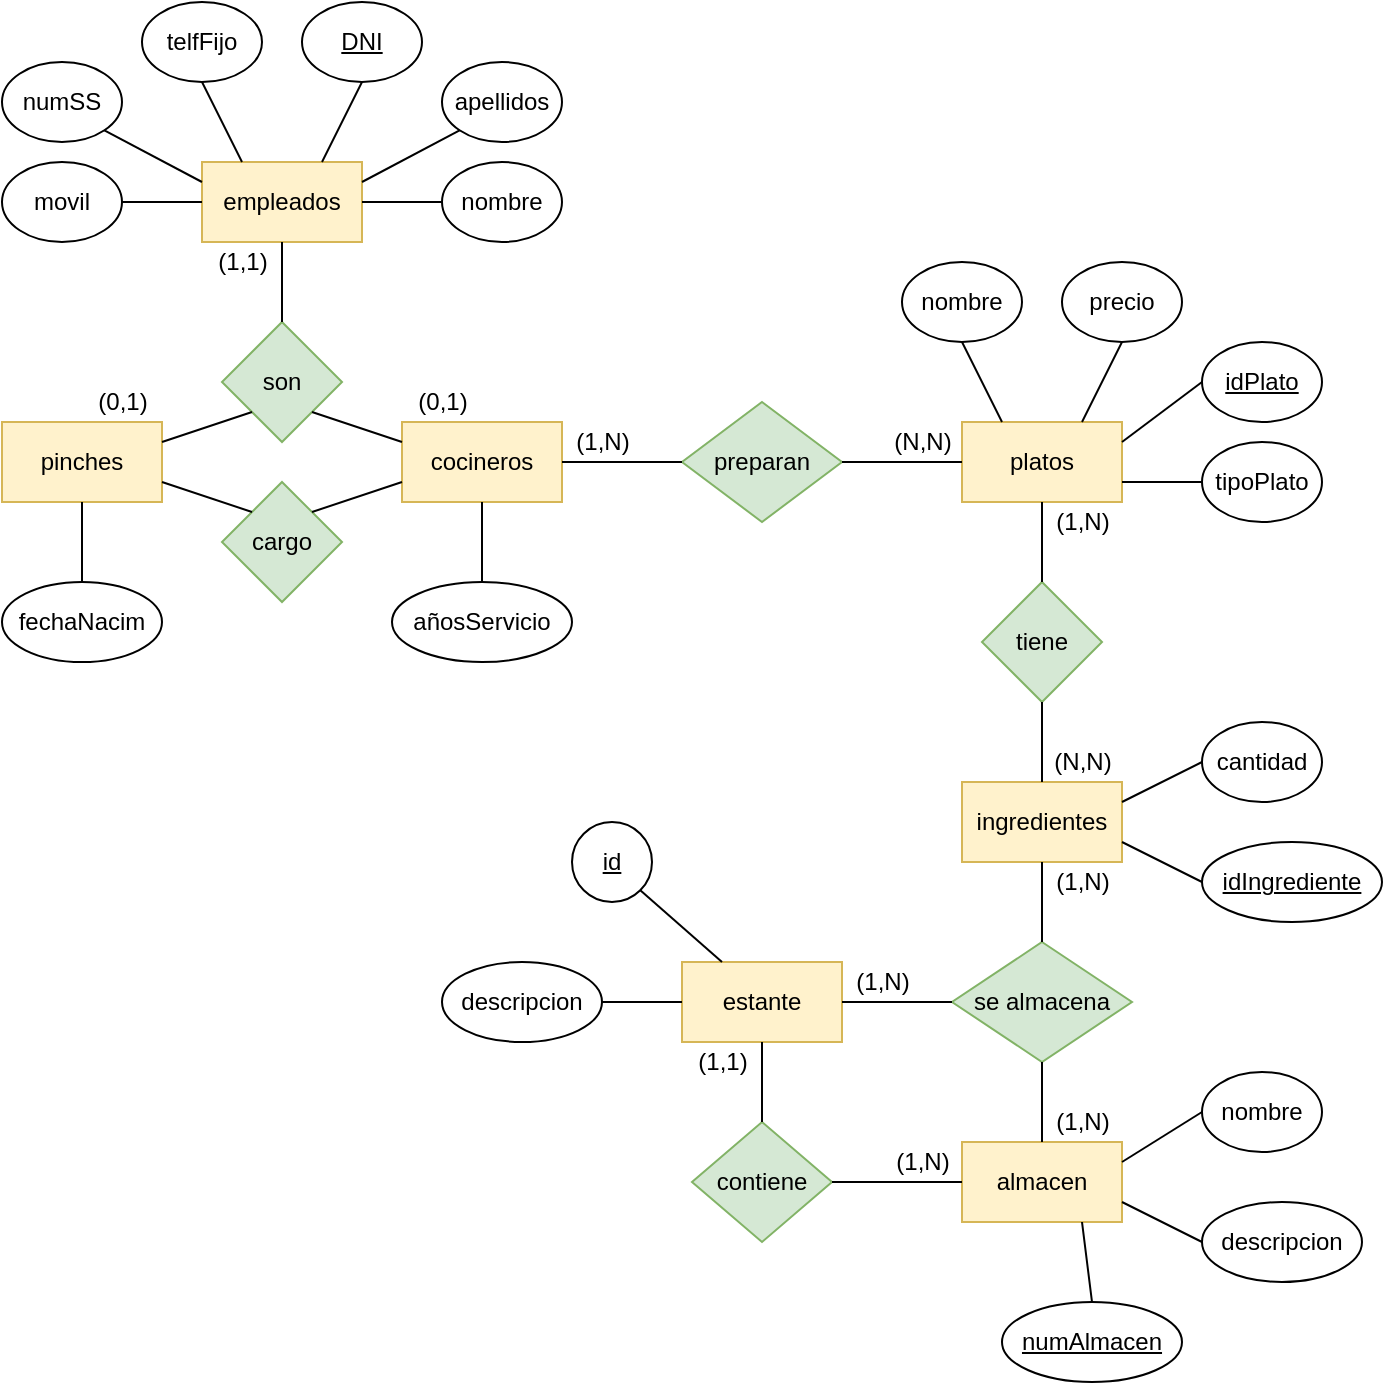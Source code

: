 <mxfile version="16.5.2" type="device"><diagram id="JXHUliyn7Pz3vxvHYBXT" name="Page-1"><mxGraphModel dx="1422" dy="762" grid="1" gridSize="10" guides="1" tooltips="1" connect="1" arrows="1" fold="1" page="1" pageScale="1" pageWidth="827" pageHeight="1169" math="0" shadow="0"><root><mxCell id="0"/><mxCell id="1" parent="0"/><mxCell id="u6jfMNRsYgIMuHqeuebQ-54" value="empleados" style="rounded=0;whiteSpace=wrap;html=1;fillColor=#fff2cc;strokeColor=#d6b656;" vertex="1" parent="1"><mxGeometry x="140" y="110" width="80" height="40" as="geometry"/></mxCell><mxCell id="u6jfMNRsYgIMuHqeuebQ-55" value="pinches" style="rounded=0;whiteSpace=wrap;html=1;fillColor=#fff2cc;strokeColor=#d6b656;" vertex="1" parent="1"><mxGeometry x="40" y="240" width="80" height="40" as="geometry"/></mxCell><mxCell id="u6jfMNRsYgIMuHqeuebQ-56" value="cocineros" style="rounded=0;whiteSpace=wrap;html=1;fillColor=#fff2cc;strokeColor=#d6b656;" vertex="1" parent="1"><mxGeometry x="240" y="240" width="80" height="40" as="geometry"/></mxCell><mxCell id="u6jfMNRsYgIMuHqeuebQ-57" value="platos" style="rounded=0;whiteSpace=wrap;html=1;fillColor=#fff2cc;strokeColor=#d6b656;" vertex="1" parent="1"><mxGeometry x="520" y="240" width="80" height="40" as="geometry"/></mxCell><mxCell id="u6jfMNRsYgIMuHqeuebQ-58" value="ingredientes" style="rounded=0;whiteSpace=wrap;html=1;fillColor=#fff2cc;strokeColor=#d6b656;" vertex="1" parent="1"><mxGeometry x="520" y="420" width="80" height="40" as="geometry"/></mxCell><mxCell id="u6jfMNRsYgIMuHqeuebQ-59" value="almacen" style="rounded=0;whiteSpace=wrap;html=1;fillColor=#fff2cc;strokeColor=#d6b656;" vertex="1" parent="1"><mxGeometry x="520" y="600" width="80" height="40" as="geometry"/></mxCell><mxCell id="u6jfMNRsYgIMuHqeuebQ-60" value="estante" style="rounded=0;whiteSpace=wrap;html=1;fillColor=#fff2cc;strokeColor=#d6b656;" vertex="1" parent="1"><mxGeometry x="380" y="510" width="80" height="40" as="geometry"/></mxCell><mxCell id="u6jfMNRsYgIMuHqeuebQ-61" value="&lt;u&gt;DNI&lt;/u&gt;" style="ellipse;whiteSpace=wrap;html=1;" vertex="1" parent="1"><mxGeometry x="190" y="30" width="60" height="40" as="geometry"/></mxCell><mxCell id="u6jfMNRsYgIMuHqeuebQ-62" value="nombre" style="ellipse;whiteSpace=wrap;html=1;" vertex="1" parent="1"><mxGeometry x="260" y="110" width="60" height="40" as="geometry"/></mxCell><mxCell id="u6jfMNRsYgIMuHqeuebQ-63" value="apellidos" style="ellipse;whiteSpace=wrap;html=1;" vertex="1" parent="1"><mxGeometry x="260" y="60" width="60" height="40" as="geometry"/></mxCell><mxCell id="u6jfMNRsYgIMuHqeuebQ-64" value="telfFijo" style="ellipse;whiteSpace=wrap;html=1;" vertex="1" parent="1"><mxGeometry x="110" y="30" width="60" height="40" as="geometry"/></mxCell><mxCell id="u6jfMNRsYgIMuHqeuebQ-65" value="numSS" style="ellipse;whiteSpace=wrap;html=1;" vertex="1" parent="1"><mxGeometry x="40" y="60" width="60" height="40" as="geometry"/></mxCell><mxCell id="u6jfMNRsYgIMuHqeuebQ-66" value="movil" style="ellipse;whiteSpace=wrap;html=1;" vertex="1" parent="1"><mxGeometry x="40" y="110" width="60" height="40" as="geometry"/></mxCell><mxCell id="u6jfMNRsYgIMuHqeuebQ-67" value="son" style="rhombus;whiteSpace=wrap;html=1;fillColor=#d5e8d4;strokeColor=#82b366;" vertex="1" parent="1"><mxGeometry x="150" y="190" width="60" height="60" as="geometry"/></mxCell><mxCell id="u6jfMNRsYgIMuHqeuebQ-68" value="cargo" style="rhombus;whiteSpace=wrap;html=1;fillColor=#d5e8d4;strokeColor=#82b366;" vertex="1" parent="1"><mxGeometry x="150" y="270" width="60" height="60" as="geometry"/></mxCell><mxCell id="u6jfMNRsYgIMuHqeuebQ-69" value="preparan" style="rhombus;whiteSpace=wrap;html=1;fillColor=#d5e8d4;strokeColor=#82b366;" vertex="1" parent="1"><mxGeometry x="380" y="230" width="80" height="60" as="geometry"/></mxCell><mxCell id="u6jfMNRsYgIMuHqeuebQ-70" value="tiene" style="rhombus;whiteSpace=wrap;html=1;fillColor=#d5e8d4;strokeColor=#82b366;" vertex="1" parent="1"><mxGeometry x="530" y="320" width="60" height="60" as="geometry"/></mxCell><mxCell id="u6jfMNRsYgIMuHqeuebQ-71" value="se almacena" style="rhombus;whiteSpace=wrap;html=1;fillColor=#d5e8d4;strokeColor=#82b366;" vertex="1" parent="1"><mxGeometry x="515" y="500" width="90" height="60" as="geometry"/></mxCell><mxCell id="u6jfMNRsYgIMuHqeuebQ-72" value="contiene" style="rhombus;whiteSpace=wrap;html=1;fillColor=#d5e8d4;strokeColor=#82b366;" vertex="1" parent="1"><mxGeometry x="385" y="590" width="70" height="60" as="geometry"/></mxCell><mxCell id="u6jfMNRsYgIMuHqeuebQ-73" value="fechaNacim" style="ellipse;whiteSpace=wrap;html=1;" vertex="1" parent="1"><mxGeometry x="40" y="320" width="80" height="40" as="geometry"/></mxCell><mxCell id="u6jfMNRsYgIMuHqeuebQ-74" value="añosServicio" style="ellipse;whiteSpace=wrap;html=1;" vertex="1" parent="1"><mxGeometry x="235" y="320" width="90" height="40" as="geometry"/></mxCell><mxCell id="u6jfMNRsYgIMuHqeuebQ-75" value="" style="endArrow=none;html=1;rounded=0;entryX=0.5;entryY=1;entryDx=0;entryDy=0;exitX=0.75;exitY=0;exitDx=0;exitDy=0;" edge="1" parent="1" source="u6jfMNRsYgIMuHqeuebQ-54" target="u6jfMNRsYgIMuHqeuebQ-61"><mxGeometry width="50" height="50" relative="1" as="geometry"><mxPoint x="470" y="150" as="sourcePoint"/><mxPoint x="520" y="100" as="targetPoint"/></mxGeometry></mxCell><mxCell id="u6jfMNRsYgIMuHqeuebQ-76" value="" style="endArrow=none;html=1;rounded=0;entryX=0.5;entryY=1;entryDx=0;entryDy=0;exitX=0.25;exitY=0;exitDx=0;exitDy=0;" edge="1" parent="1" source="u6jfMNRsYgIMuHqeuebQ-54" target="u6jfMNRsYgIMuHqeuebQ-64"><mxGeometry width="50" height="50" relative="1" as="geometry"><mxPoint x="210" y="120" as="sourcePoint"/><mxPoint x="230" y="80" as="targetPoint"/></mxGeometry></mxCell><mxCell id="u6jfMNRsYgIMuHqeuebQ-77" value="" style="endArrow=none;html=1;rounded=0;entryX=0;entryY=0.25;entryDx=0;entryDy=0;exitX=1;exitY=1;exitDx=0;exitDy=0;" edge="1" parent="1" source="u6jfMNRsYgIMuHqeuebQ-65" target="u6jfMNRsYgIMuHqeuebQ-54"><mxGeometry width="50" height="50" relative="1" as="geometry"><mxPoint x="220" y="130" as="sourcePoint"/><mxPoint x="240" y="90" as="targetPoint"/></mxGeometry></mxCell><mxCell id="u6jfMNRsYgIMuHqeuebQ-78" value="" style="endArrow=none;html=1;rounded=0;entryX=1;entryY=0.5;entryDx=0;entryDy=0;exitX=0;exitY=0.5;exitDx=0;exitDy=0;" edge="1" parent="1" source="u6jfMNRsYgIMuHqeuebQ-54" target="u6jfMNRsYgIMuHqeuebQ-66"><mxGeometry width="50" height="50" relative="1" as="geometry"><mxPoint x="230" y="140" as="sourcePoint"/><mxPoint x="250" y="100" as="targetPoint"/></mxGeometry></mxCell><mxCell id="u6jfMNRsYgIMuHqeuebQ-79" value="" style="endArrow=none;html=1;rounded=0;entryX=0;entryY=1;entryDx=0;entryDy=0;exitX=1;exitY=0.25;exitDx=0;exitDy=0;" edge="1" parent="1" source="u6jfMNRsYgIMuHqeuebQ-54" target="u6jfMNRsYgIMuHqeuebQ-63"><mxGeometry width="50" height="50" relative="1" as="geometry"><mxPoint x="240" y="150" as="sourcePoint"/><mxPoint x="260" y="110" as="targetPoint"/></mxGeometry></mxCell><mxCell id="u6jfMNRsYgIMuHqeuebQ-80" value="" style="endArrow=none;html=1;rounded=0;entryX=0;entryY=0.5;entryDx=0;entryDy=0;exitX=1;exitY=0.5;exitDx=0;exitDy=0;" edge="1" parent="1" source="u6jfMNRsYgIMuHqeuebQ-54" target="u6jfMNRsYgIMuHqeuebQ-62"><mxGeometry width="50" height="50" relative="1" as="geometry"><mxPoint x="250" y="160" as="sourcePoint"/><mxPoint x="270" y="120" as="targetPoint"/></mxGeometry></mxCell><mxCell id="u6jfMNRsYgIMuHqeuebQ-81" value="" style="endArrow=none;html=1;rounded=0;entryX=0.5;entryY=1;entryDx=0;entryDy=0;exitX=0.5;exitY=0;exitDx=0;exitDy=0;" edge="1" parent="1" source="u6jfMNRsYgIMuHqeuebQ-67" target="u6jfMNRsYgIMuHqeuebQ-54"><mxGeometry width="50" height="50" relative="1" as="geometry"><mxPoint x="260" y="170" as="sourcePoint"/><mxPoint x="280" y="130" as="targetPoint"/></mxGeometry></mxCell><mxCell id="u6jfMNRsYgIMuHqeuebQ-82" value="(1,1)" style="text;html=1;align=center;verticalAlign=middle;resizable=0;points=[];autosize=1;strokeColor=none;fillColor=none;" vertex="1" parent="1"><mxGeometry x="140" y="150" width="40" height="20" as="geometry"/></mxCell><mxCell id="u6jfMNRsYgIMuHqeuebQ-83" value="" style="endArrow=none;html=1;rounded=0;entryX=0;entryY=0.25;entryDx=0;entryDy=0;exitX=1;exitY=1;exitDx=0;exitDy=0;" edge="1" parent="1" source="u6jfMNRsYgIMuHqeuebQ-67" target="u6jfMNRsYgIMuHqeuebQ-56"><mxGeometry width="50" height="50" relative="1" as="geometry"><mxPoint x="270" y="180" as="sourcePoint"/><mxPoint x="290" y="140" as="targetPoint"/></mxGeometry></mxCell><mxCell id="u6jfMNRsYgIMuHqeuebQ-84" value="" style="endArrow=none;html=1;rounded=0;entryX=0;entryY=1;entryDx=0;entryDy=0;exitX=1;exitY=0.25;exitDx=0;exitDy=0;" edge="1" parent="1" source="u6jfMNRsYgIMuHqeuebQ-55" target="u6jfMNRsYgIMuHqeuebQ-67"><mxGeometry width="50" height="50" relative="1" as="geometry"><mxPoint x="280" y="190" as="sourcePoint"/><mxPoint x="300" y="150" as="targetPoint"/></mxGeometry></mxCell><mxCell id="u6jfMNRsYgIMuHqeuebQ-85" value="" style="endArrow=none;html=1;rounded=0;entryX=1;entryY=0.75;entryDx=0;entryDy=0;exitX=0;exitY=0;exitDx=0;exitDy=0;" edge="1" parent="1" source="u6jfMNRsYgIMuHqeuebQ-68" target="u6jfMNRsYgIMuHqeuebQ-55"><mxGeometry width="50" height="50" relative="1" as="geometry"><mxPoint x="290" y="200" as="sourcePoint"/><mxPoint x="310" y="160" as="targetPoint"/></mxGeometry></mxCell><mxCell id="u6jfMNRsYgIMuHqeuebQ-86" value="" style="endArrow=none;html=1;rounded=0;entryX=0;entryY=0.75;entryDx=0;entryDy=0;exitX=1;exitY=0;exitDx=0;exitDy=0;" edge="1" parent="1" source="u6jfMNRsYgIMuHqeuebQ-68" target="u6jfMNRsYgIMuHqeuebQ-56"><mxGeometry width="50" height="50" relative="1" as="geometry"><mxPoint x="300" y="210" as="sourcePoint"/><mxPoint x="320" y="170" as="targetPoint"/></mxGeometry></mxCell><mxCell id="u6jfMNRsYgIMuHqeuebQ-87" value="(0,1)" style="text;html=1;align=center;verticalAlign=middle;resizable=0;points=[];autosize=1;strokeColor=none;fillColor=none;" vertex="1" parent="1"><mxGeometry x="80" y="220" width="40" height="20" as="geometry"/></mxCell><mxCell id="u6jfMNRsYgIMuHqeuebQ-88" value="(0,1)" style="text;html=1;align=center;verticalAlign=middle;resizable=0;points=[];autosize=1;strokeColor=none;fillColor=none;" vertex="1" parent="1"><mxGeometry x="240" y="220" width="40" height="20" as="geometry"/></mxCell><mxCell id="u6jfMNRsYgIMuHqeuebQ-89" value="" style="endArrow=none;html=1;rounded=0;entryX=0.5;entryY=0;entryDx=0;entryDy=0;exitX=0.5;exitY=1;exitDx=0;exitDy=0;" edge="1" parent="1" source="u6jfMNRsYgIMuHqeuebQ-55" target="u6jfMNRsYgIMuHqeuebQ-73"><mxGeometry width="50" height="50" relative="1" as="geometry"><mxPoint x="205" y="245" as="sourcePoint"/><mxPoint x="250" y="260" as="targetPoint"/></mxGeometry></mxCell><mxCell id="u6jfMNRsYgIMuHqeuebQ-90" value="" style="endArrow=none;html=1;rounded=0;entryX=0.5;entryY=1;entryDx=0;entryDy=0;exitX=0.5;exitY=0;exitDx=0;exitDy=0;" edge="1" parent="1" source="u6jfMNRsYgIMuHqeuebQ-74" target="u6jfMNRsYgIMuHqeuebQ-56"><mxGeometry width="50" height="50" relative="1" as="geometry"><mxPoint x="215" y="255" as="sourcePoint"/><mxPoint x="260" y="270" as="targetPoint"/></mxGeometry></mxCell><mxCell id="u6jfMNRsYgIMuHqeuebQ-91" value="" style="endArrow=none;html=1;rounded=0;entryX=1;entryY=0.5;entryDx=0;entryDy=0;exitX=0;exitY=0.5;exitDx=0;exitDy=0;" edge="1" parent="1" source="u6jfMNRsYgIMuHqeuebQ-69" target="u6jfMNRsYgIMuHqeuebQ-56"><mxGeometry width="50" height="50" relative="1" as="geometry"><mxPoint x="205" y="295" as="sourcePoint"/><mxPoint x="250" y="280" as="targetPoint"/></mxGeometry></mxCell><mxCell id="u6jfMNRsYgIMuHqeuebQ-92" value="" style="endArrow=none;html=1;rounded=0;entryX=0;entryY=0.5;entryDx=0;entryDy=0;exitX=1;exitY=0.5;exitDx=0;exitDy=0;" edge="1" parent="1" source="u6jfMNRsYgIMuHqeuebQ-69" target="u6jfMNRsYgIMuHqeuebQ-57"><mxGeometry width="50" height="50" relative="1" as="geometry"><mxPoint x="215" y="305" as="sourcePoint"/><mxPoint x="260" y="290" as="targetPoint"/></mxGeometry></mxCell><mxCell id="u6jfMNRsYgIMuHqeuebQ-93" value="(1,N)" style="text;html=1;align=center;verticalAlign=middle;resizable=0;points=[];autosize=1;strokeColor=none;fillColor=none;" vertex="1" parent="1"><mxGeometry x="320" y="240" width="40" height="20" as="geometry"/></mxCell><mxCell id="u6jfMNRsYgIMuHqeuebQ-94" value="(N,N)" style="text;html=1;align=center;verticalAlign=middle;resizable=0;points=[];autosize=1;strokeColor=none;fillColor=none;" vertex="1" parent="1"><mxGeometry x="480" y="240" width="40" height="20" as="geometry"/></mxCell><mxCell id="u6jfMNRsYgIMuHqeuebQ-95" value="" style="endArrow=none;html=1;rounded=0;entryX=0.5;entryY=1;entryDx=0;entryDy=0;exitX=0.5;exitY=0;exitDx=0;exitDy=0;" edge="1" parent="1" source="u6jfMNRsYgIMuHqeuebQ-70" target="u6jfMNRsYgIMuHqeuebQ-57"><mxGeometry width="50" height="50" relative="1" as="geometry"><mxPoint x="470" y="270" as="sourcePoint"/><mxPoint x="530" y="270" as="targetPoint"/></mxGeometry></mxCell><mxCell id="u6jfMNRsYgIMuHqeuebQ-96" value="nombre" style="ellipse;whiteSpace=wrap;html=1;" vertex="1" parent="1"><mxGeometry x="490" y="160" width="60" height="40" as="geometry"/></mxCell><mxCell id="u6jfMNRsYgIMuHqeuebQ-97" value="precio" style="ellipse;whiteSpace=wrap;html=1;" vertex="1" parent="1"><mxGeometry x="570" y="160" width="60" height="40" as="geometry"/></mxCell><mxCell id="u6jfMNRsYgIMuHqeuebQ-98" value="&lt;u&gt;idPlato&lt;/u&gt;" style="ellipse;whiteSpace=wrap;html=1;" vertex="1" parent="1"><mxGeometry x="640" y="200" width="60" height="40" as="geometry"/></mxCell><mxCell id="u6jfMNRsYgIMuHqeuebQ-99" value="tipoPlato" style="ellipse;whiteSpace=wrap;html=1;" vertex="1" parent="1"><mxGeometry x="640" y="250" width="60" height="40" as="geometry"/></mxCell><mxCell id="u6jfMNRsYgIMuHqeuebQ-100" value="cantidad" style="ellipse;whiteSpace=wrap;html=1;" vertex="1" parent="1"><mxGeometry x="640" y="390" width="60" height="40" as="geometry"/></mxCell><mxCell id="u6jfMNRsYgIMuHqeuebQ-101" value="&lt;u&gt;idIngrediente&lt;/u&gt;" style="ellipse;whiteSpace=wrap;html=1;" vertex="1" parent="1"><mxGeometry x="640" y="450" width="90" height="40" as="geometry"/></mxCell><mxCell id="u6jfMNRsYgIMuHqeuebQ-102" value="" style="endArrow=none;html=1;rounded=0;entryX=0.5;entryY=0;entryDx=0;entryDy=0;exitX=0.5;exitY=1;exitDx=0;exitDy=0;" edge="1" parent="1" source="u6jfMNRsYgIMuHqeuebQ-70" target="u6jfMNRsYgIMuHqeuebQ-58"><mxGeometry width="50" height="50" relative="1" as="geometry"><mxPoint x="570" y="330" as="sourcePoint"/><mxPoint x="570" y="290" as="targetPoint"/></mxGeometry></mxCell><mxCell id="u6jfMNRsYgIMuHqeuebQ-103" value="" style="endArrow=none;html=1;rounded=0;entryX=0.25;entryY=0;entryDx=0;entryDy=0;exitX=0.5;exitY=1;exitDx=0;exitDy=0;" edge="1" parent="1" source="u6jfMNRsYgIMuHqeuebQ-96" target="u6jfMNRsYgIMuHqeuebQ-57"><mxGeometry width="50" height="50" relative="1" as="geometry"><mxPoint x="580" y="340" as="sourcePoint"/><mxPoint x="580" y="300" as="targetPoint"/></mxGeometry></mxCell><mxCell id="u6jfMNRsYgIMuHqeuebQ-104" value="" style="endArrow=none;html=1;rounded=0;entryX=0.5;entryY=1;entryDx=0;entryDy=0;exitX=0.75;exitY=0;exitDx=0;exitDy=0;" edge="1" parent="1" source="u6jfMNRsYgIMuHqeuebQ-57" target="u6jfMNRsYgIMuHqeuebQ-97"><mxGeometry width="50" height="50" relative="1" as="geometry"><mxPoint x="590" y="350" as="sourcePoint"/><mxPoint x="590" y="310" as="targetPoint"/></mxGeometry></mxCell><mxCell id="u6jfMNRsYgIMuHqeuebQ-105" value="" style="endArrow=none;html=1;rounded=0;entryX=0;entryY=0.5;entryDx=0;entryDy=0;exitX=1;exitY=0.25;exitDx=0;exitDy=0;" edge="1" parent="1" source="u6jfMNRsYgIMuHqeuebQ-57" target="u6jfMNRsYgIMuHqeuebQ-98"><mxGeometry width="50" height="50" relative="1" as="geometry"><mxPoint x="600" y="360" as="sourcePoint"/><mxPoint x="600" y="320" as="targetPoint"/></mxGeometry></mxCell><mxCell id="u6jfMNRsYgIMuHqeuebQ-106" value="" style="endArrow=none;html=1;rounded=0;entryX=0;entryY=0.5;entryDx=0;entryDy=0;exitX=1;exitY=0.75;exitDx=0;exitDy=0;" edge="1" parent="1" source="u6jfMNRsYgIMuHqeuebQ-57" target="u6jfMNRsYgIMuHqeuebQ-99"><mxGeometry width="50" height="50" relative="1" as="geometry"><mxPoint x="610" y="370" as="sourcePoint"/><mxPoint x="610" y="330" as="targetPoint"/></mxGeometry></mxCell><mxCell id="u6jfMNRsYgIMuHqeuebQ-107" value="" style="endArrow=none;html=1;rounded=0;entryX=0;entryY=0.5;entryDx=0;entryDy=0;exitX=1;exitY=0.25;exitDx=0;exitDy=0;" edge="1" parent="1" source="u6jfMNRsYgIMuHqeuebQ-58" target="u6jfMNRsYgIMuHqeuebQ-100"><mxGeometry width="50" height="50" relative="1" as="geometry"><mxPoint x="620" y="380" as="sourcePoint"/><mxPoint x="620" y="340" as="targetPoint"/></mxGeometry></mxCell><mxCell id="u6jfMNRsYgIMuHqeuebQ-108" value="" style="endArrow=none;html=1;rounded=0;entryX=0;entryY=0.5;entryDx=0;entryDy=0;exitX=1;exitY=0.75;exitDx=0;exitDy=0;" edge="1" parent="1" source="u6jfMNRsYgIMuHqeuebQ-58" target="u6jfMNRsYgIMuHqeuebQ-101"><mxGeometry width="50" height="50" relative="1" as="geometry"><mxPoint x="630" y="390" as="sourcePoint"/><mxPoint x="630" y="350" as="targetPoint"/></mxGeometry></mxCell><mxCell id="u6jfMNRsYgIMuHqeuebQ-109" value="" style="endArrow=none;html=1;rounded=0;entryX=0;entryY=0.5;entryDx=0;entryDy=0;exitX=1;exitY=0.5;exitDx=0;exitDy=0;" edge="1" parent="1" source="u6jfMNRsYgIMuHqeuebQ-60" target="u6jfMNRsYgIMuHqeuebQ-71"><mxGeometry width="50" height="50" relative="1" as="geometry"><mxPoint x="610" y="440" as="sourcePoint"/><mxPoint x="650" y="420" as="targetPoint"/></mxGeometry></mxCell><mxCell id="u6jfMNRsYgIMuHqeuebQ-110" value="" style="endArrow=none;html=1;rounded=0;entryX=0.5;entryY=0;entryDx=0;entryDy=0;exitX=0.5;exitY=1;exitDx=0;exitDy=0;" edge="1" parent="1" source="u6jfMNRsYgIMuHqeuebQ-58" target="u6jfMNRsYgIMuHqeuebQ-71"><mxGeometry width="50" height="50" relative="1" as="geometry"><mxPoint x="620" y="450" as="sourcePoint"/><mxPoint x="660" y="430" as="targetPoint"/></mxGeometry></mxCell><mxCell id="u6jfMNRsYgIMuHqeuebQ-111" value="(1,N)" style="text;html=1;align=center;verticalAlign=middle;resizable=0;points=[];autosize=1;strokeColor=none;fillColor=none;" vertex="1" parent="1"><mxGeometry x="560" y="280" width="40" height="20" as="geometry"/></mxCell><mxCell id="u6jfMNRsYgIMuHqeuebQ-112" value="(N,N)" style="text;html=1;align=center;verticalAlign=middle;resizable=0;points=[];autosize=1;strokeColor=none;fillColor=none;" vertex="1" parent="1"><mxGeometry x="560" y="400" width="40" height="20" as="geometry"/></mxCell><mxCell id="u6jfMNRsYgIMuHqeuebQ-113" value="(1,1)" style="text;html=1;align=center;verticalAlign=middle;resizable=0;points=[];autosize=1;strokeColor=none;fillColor=none;" vertex="1" parent="1"><mxGeometry x="380" y="550" width="40" height="20" as="geometry"/></mxCell><mxCell id="u6jfMNRsYgIMuHqeuebQ-114" value="(1,N)" style="text;html=1;align=center;verticalAlign=middle;resizable=0;points=[];autosize=1;strokeColor=none;fillColor=none;" vertex="1" parent="1"><mxGeometry x="480" y="600" width="40" height="20" as="geometry"/></mxCell><mxCell id="u6jfMNRsYgIMuHqeuebQ-116" value="" style="endArrow=none;html=1;rounded=0;entryX=0.5;entryY=1;entryDx=0;entryDy=0;exitX=0.5;exitY=0;exitDx=0;exitDy=0;" edge="1" parent="1" source="u6jfMNRsYgIMuHqeuebQ-59" target="u6jfMNRsYgIMuHqeuebQ-71"><mxGeometry width="50" height="50" relative="1" as="geometry"><mxPoint x="570" y="470" as="sourcePoint"/><mxPoint x="570" y="510" as="targetPoint"/></mxGeometry></mxCell><mxCell id="u6jfMNRsYgIMuHqeuebQ-117" value="(1,N)" style="text;html=1;align=center;verticalAlign=middle;resizable=0;points=[];autosize=1;strokeColor=none;fillColor=none;" vertex="1" parent="1"><mxGeometry x="560" y="460" width="40" height="20" as="geometry"/></mxCell><mxCell id="u6jfMNRsYgIMuHqeuebQ-118" value="(1,N)" style="text;html=1;align=center;verticalAlign=middle;resizable=0;points=[];autosize=1;strokeColor=none;fillColor=none;" vertex="1" parent="1"><mxGeometry x="560" y="580" width="40" height="20" as="geometry"/></mxCell><mxCell id="u6jfMNRsYgIMuHqeuebQ-119" value="" style="endArrow=none;html=1;rounded=0;entryX=0;entryY=0.5;entryDx=0;entryDy=0;exitX=1;exitY=0.5;exitDx=0;exitDy=0;" edge="1" parent="1" source="u6jfMNRsYgIMuHqeuebQ-72" target="u6jfMNRsYgIMuHqeuebQ-59"><mxGeometry width="50" height="50" relative="1" as="geometry"><mxPoint x="570" y="610" as="sourcePoint"/><mxPoint x="570" y="570" as="targetPoint"/></mxGeometry></mxCell><mxCell id="u6jfMNRsYgIMuHqeuebQ-120" value="" style="endArrow=none;html=1;rounded=0;exitX=0.5;exitY=1;exitDx=0;exitDy=0;" edge="1" parent="1" source="u6jfMNRsYgIMuHqeuebQ-60" target="u6jfMNRsYgIMuHqeuebQ-72"><mxGeometry width="50" height="50" relative="1" as="geometry"><mxPoint x="465" y="630" as="sourcePoint"/><mxPoint x="530" y="630" as="targetPoint"/></mxGeometry></mxCell><mxCell id="u6jfMNRsYgIMuHqeuebQ-121" value="(1,N)" style="text;html=1;align=center;verticalAlign=middle;resizable=0;points=[];autosize=1;strokeColor=none;fillColor=none;" vertex="1" parent="1"><mxGeometry x="460" y="510" width="40" height="20" as="geometry"/></mxCell><mxCell id="u6jfMNRsYgIMuHqeuebQ-122" value="nombre" style="ellipse;whiteSpace=wrap;html=1;" vertex="1" parent="1"><mxGeometry x="640" y="565" width="60" height="40" as="geometry"/></mxCell><mxCell id="u6jfMNRsYgIMuHqeuebQ-123" value="descripcion" style="ellipse;whiteSpace=wrap;html=1;" vertex="1" parent="1"><mxGeometry x="640" y="630" width="80" height="40" as="geometry"/></mxCell><mxCell id="u6jfMNRsYgIMuHqeuebQ-124" value="" style="endArrow=none;html=1;rounded=0;entryX=0;entryY=0.5;entryDx=0;entryDy=0;exitX=1;exitY=0.25;exitDx=0;exitDy=0;" edge="1" parent="1" source="u6jfMNRsYgIMuHqeuebQ-59" target="u6jfMNRsYgIMuHqeuebQ-122"><mxGeometry width="50" height="50" relative="1" as="geometry"><mxPoint x="570" y="610" as="sourcePoint"/><mxPoint x="570" y="570" as="targetPoint"/></mxGeometry></mxCell><mxCell id="u6jfMNRsYgIMuHqeuebQ-125" value="" style="endArrow=none;html=1;rounded=0;entryX=0;entryY=0.5;entryDx=0;entryDy=0;exitX=1;exitY=0.75;exitDx=0;exitDy=0;" edge="1" parent="1" source="u6jfMNRsYgIMuHqeuebQ-59" target="u6jfMNRsYgIMuHqeuebQ-123"><mxGeometry width="50" height="50" relative="1" as="geometry"><mxPoint x="580" y="620" as="sourcePoint"/><mxPoint x="580" y="580" as="targetPoint"/></mxGeometry></mxCell><mxCell id="u6jfMNRsYgIMuHqeuebQ-126" value="&lt;u&gt;numAlmacen&lt;/u&gt;" style="ellipse;whiteSpace=wrap;html=1;" vertex="1" parent="1"><mxGeometry x="540" y="680" width="90" height="40" as="geometry"/></mxCell><mxCell id="u6jfMNRsYgIMuHqeuebQ-127" value="" style="endArrow=none;html=1;rounded=0;entryX=0.5;entryY=0;entryDx=0;entryDy=0;exitX=0.75;exitY=1;exitDx=0;exitDy=0;" edge="1" parent="1" source="u6jfMNRsYgIMuHqeuebQ-59" target="u6jfMNRsYgIMuHqeuebQ-126"><mxGeometry width="50" height="50" relative="1" as="geometry"><mxPoint x="610" y="640" as="sourcePoint"/><mxPoint x="650" y="660" as="targetPoint"/></mxGeometry></mxCell><mxCell id="u6jfMNRsYgIMuHqeuebQ-128" value="&lt;u&gt;id&lt;/u&gt;" style="ellipse;whiteSpace=wrap;html=1;" vertex="1" parent="1"><mxGeometry x="325" y="440" width="40" height="40" as="geometry"/></mxCell><mxCell id="u6jfMNRsYgIMuHqeuebQ-129" value="descripcion" style="ellipse;whiteSpace=wrap;html=1;" vertex="1" parent="1"><mxGeometry x="260" y="510" width="80" height="40" as="geometry"/></mxCell><mxCell id="u6jfMNRsYgIMuHqeuebQ-130" value="" style="endArrow=none;html=1;rounded=0;entryX=0;entryY=0.5;entryDx=0;entryDy=0;exitX=1;exitY=0.5;exitDx=0;exitDy=0;" edge="1" parent="1" source="u6jfMNRsYgIMuHqeuebQ-129" target="u6jfMNRsYgIMuHqeuebQ-60"><mxGeometry width="50" height="50" relative="1" as="geometry"><mxPoint x="465" y="630" as="sourcePoint"/><mxPoint x="530" y="630" as="targetPoint"/></mxGeometry></mxCell><mxCell id="u6jfMNRsYgIMuHqeuebQ-131" value="" style="endArrow=none;html=1;rounded=0;entryX=0.25;entryY=0;entryDx=0;entryDy=0;exitX=1;exitY=1;exitDx=0;exitDy=0;" edge="1" parent="1" source="u6jfMNRsYgIMuHqeuebQ-128" target="u6jfMNRsYgIMuHqeuebQ-60"><mxGeometry width="50" height="50" relative="1" as="geometry"><mxPoint x="475" y="640" as="sourcePoint"/><mxPoint x="540" y="640" as="targetPoint"/></mxGeometry></mxCell></root></mxGraphModel></diagram></mxfile>